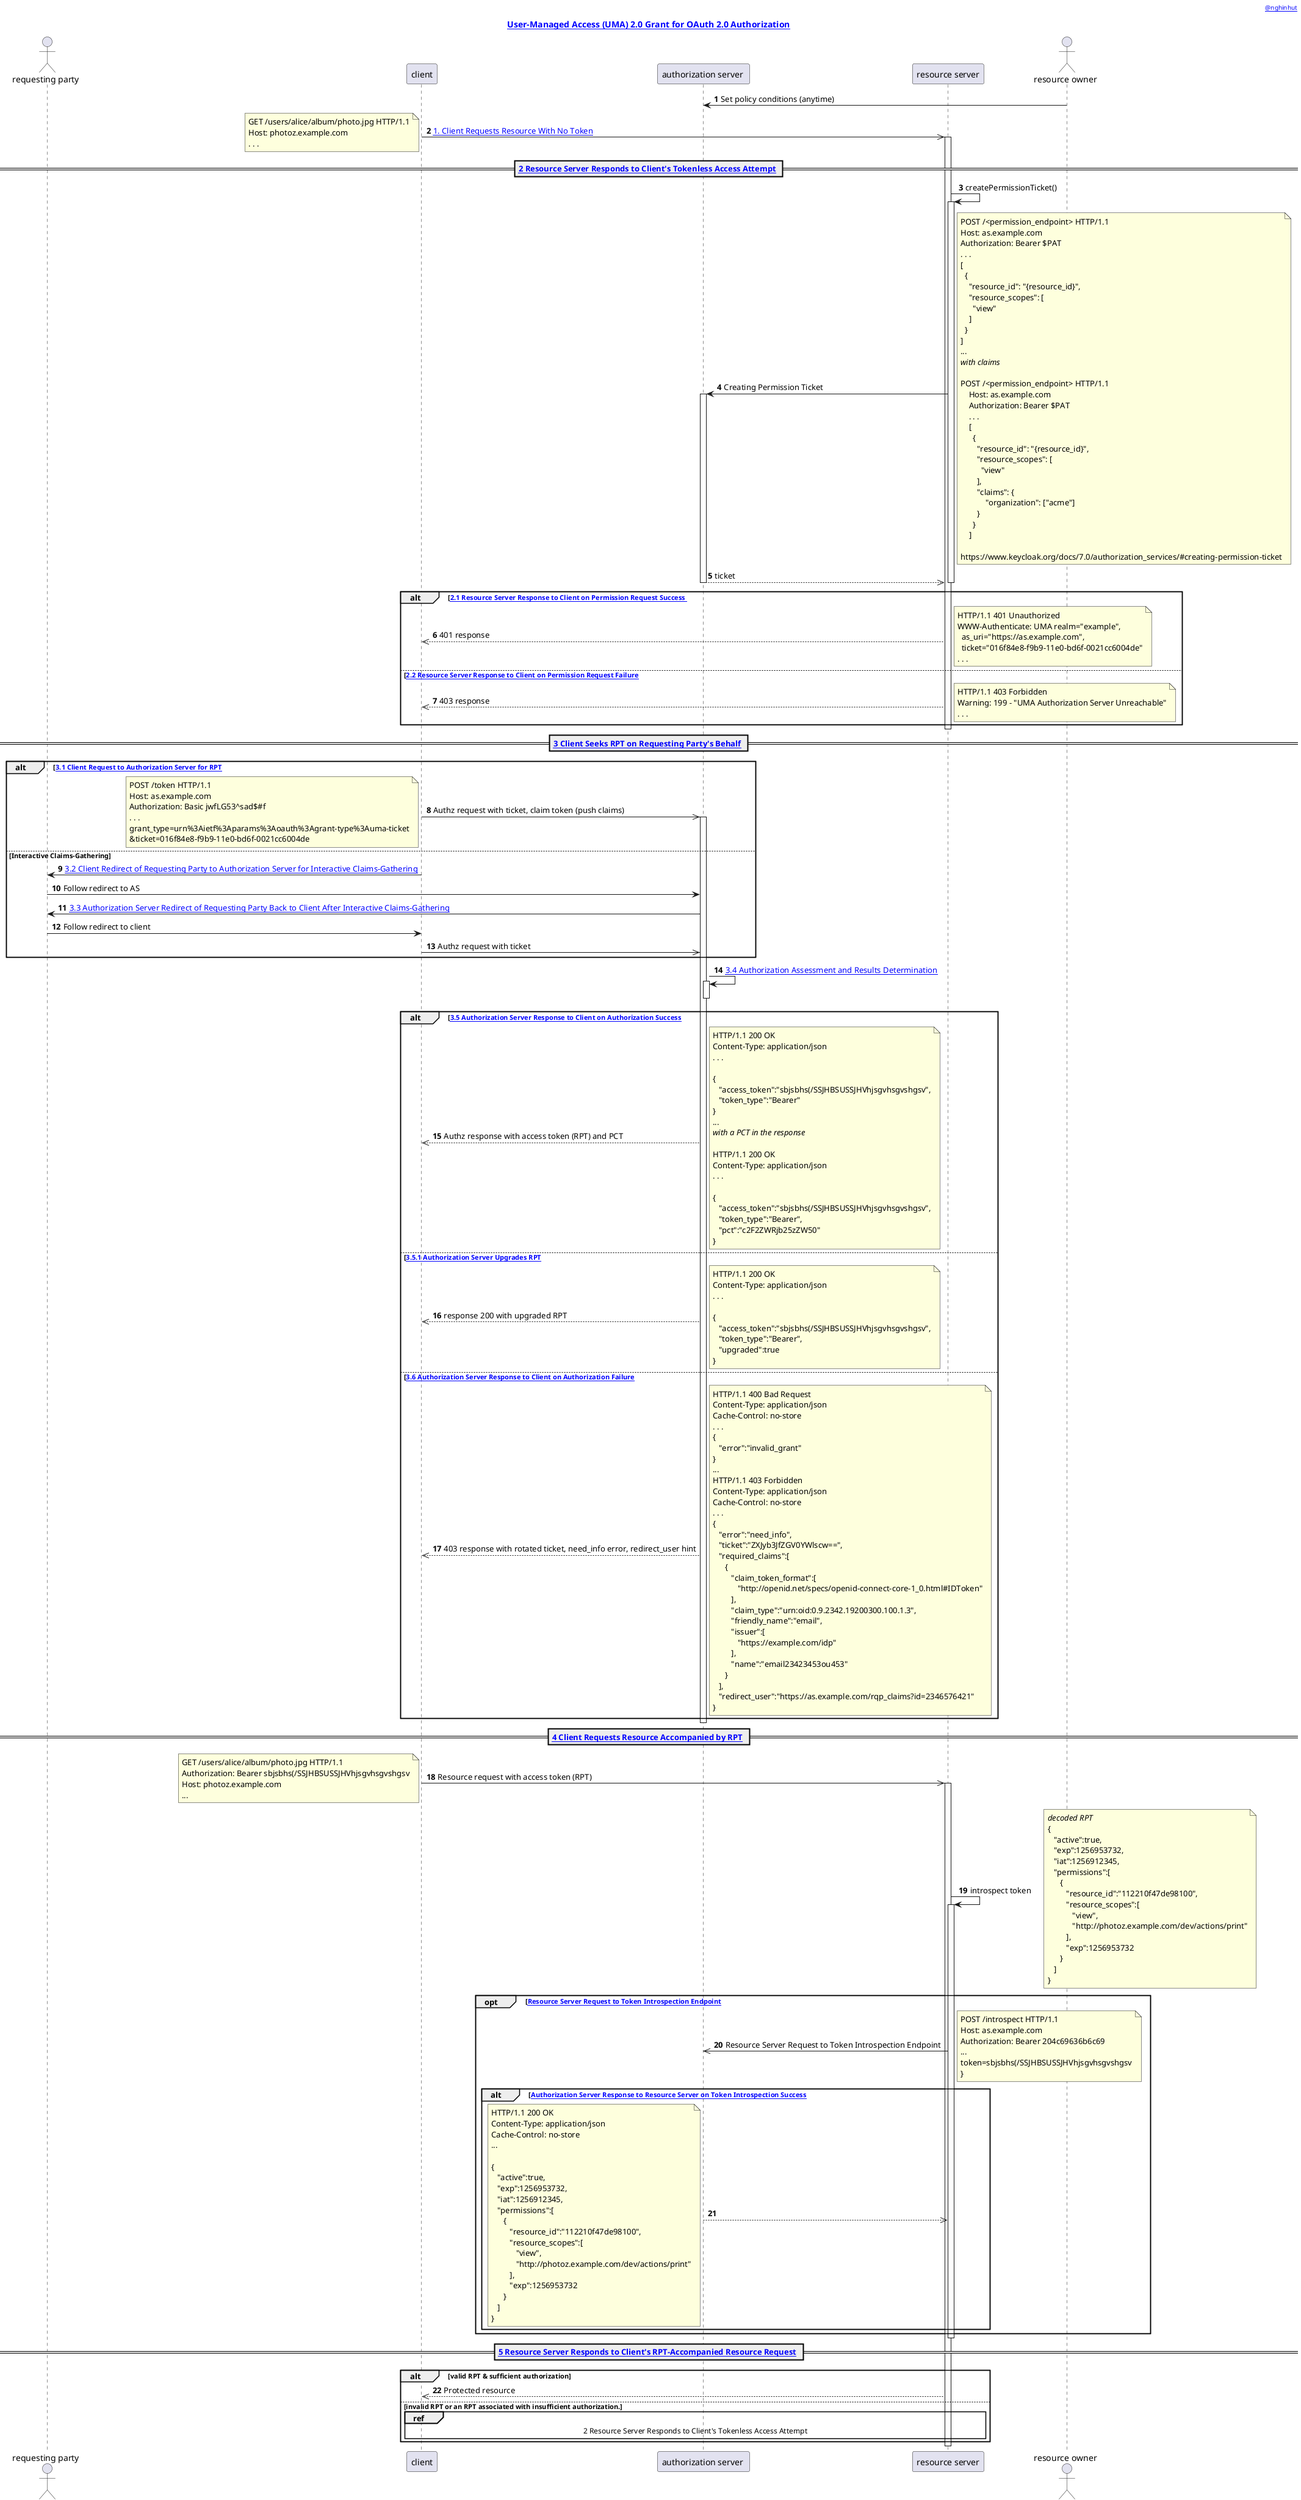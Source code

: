 @startuml
'-----START auto generated metadata please keep comment here to allow auto update-----
'-----DON'T EDIT THIS SECTION, INSTEAD RE-RUN prebuild.sh TO UPDATE-----
header [[https://www.nghinhut.dev?from=http%5C%3A%5C%2F%5C%2Fwww%5C.plantuml%5C.com%5C%2Fplantuml%5C%2Fproxy%3Ffmt%3Dsvg%5C%26src%3Dhttps%5C%3A%5C%2F%5C%2Fgitlab%5C.com%5C%2Fnghinhut%5C%2Fdocs%5C%2Fraw%5C%2F0c13260f5e6d6f39e1f98a87ef3aefa95c262d69%5C%2FUMA2%5C%2Fuma2-grant%5C.puml%0A @nghinhut]]
footer [[http://www.plantuml.com/plantuml/proxy?fmt=svg&src=https://gitlab.com/nghinhut/docs/raw/0c13260f5e6d6f39e1f98a87ef3aefa95c262d69/UMA2/uma2-grant.puml https://gitlab.com/nghinhut/docs/blob/0c13260f5e6d6f39e1f98a87ef3aefa95c262d69/UMA2/uma2-grant.puml]]
'-----END auto generated metadata please keep comment here to allow auto update-----

'https://docs.kantarainitiative.org/uma/wg/oauth-uma-grant-2.0-05.html
title [[https://docs.kantarainitiative.org/uma/wg/oauth-uma-grant-2.0-05.html{} User-Managed Access (UMA) 2.0 Grant for OAuth 2.0 Authorization]]

actor "requesting party" as rp
participant "client" as client
participant "authorization server " as as
participant "resource server" as rs
actor "resource owner" as ro

'rp -> asdf
autonumber

as <- ro : Set policy conditions (anytime)

client ->> rs : [[https://docs.kantarainitiative.org/uma/wg/oauth-uma-grant-2.0-05.html#rfc.section.3.1{} 1. Client Requests Resource With No Token]]
activate rs
note left
    GET /users/alice/album/photo.jpg HTTP/1.1
    Host: photoz.example.com
    . . .
end note

== [[https://docs.kantarainitiative.org/uma/wg/oauth-uma-grant-2.0-05.html#rfc.section.3.2{} 2 Resource Server Responds to Client's Tokenless Access Attempt]] ==

rs -> rs : createPermissionTicket()
activate rs

rs -> as : Creating Permission Ticket
note right
    POST /<permission_endpoint> HTTP/1.1
    Host: as.example.com
    Authorization: Bearer $PAT
    . . .
    [
      {
        "resource_id": "{resource_id}",
        "resource_scopes": [
          "view"
        ]
      }
    ]
    ...
    <i>with claims

    POST /<permission_endpoint> HTTP/1.1
        Host: as.example.com
        Authorization: Bearer $PAT
        . . .
        [
          {
            "resource_id": "{resource_id}",
            "resource_scopes": [
              "view"
            ],
            "claims": {
                "organization": ["acme"]
            }
          }
        ]

    https://www.keycloak.org/docs/7.0/authorization_services/#creating-permission-ticket
end note

activate as

as -->> rs : ticket
deactivate rs
deactivate as
alt [[ https://docs.kantarainitiative.org/uma/wg/oauth-uma-grant-2.0-05.html#rfc.section.3.2.1{} 2.1 Resource Server Response to Client on Permission Request Success ]
    client <<-- rs : 401 response

    note right
        HTTP/1.1 401 Unauthorized
        WWW-Authenticate: UMA realm="example",
          as_uri="https://as.example.com",
          ticket="016f84e8-f9b9-11e0-bd6f-0021cc6004de"
        . . .
    end note
  else  [[https://docs.kantarainitiative.org/uma/wg/oauth-uma-grant-2.0-05.html#rfc.section.3.2.2 2.2 Resource Server Response to Client on Permission Request Failure]
    client <<-- rs : 403 response
    note right
        HTTP/1.1 403 Forbidden
        Warning: 199 - "UMA Authorization Server Unreachable"
        . . .
    end note
end
deactivate rs
== [[https://docs.kantarainitiative.org/uma/wg/oauth-uma-grant-2.0-05.html#rfc.section.3.3{} 3 Client Seeks RPT on Requesting Party's Behalf]] ==
alt [[https://docs.kantarainitiative.org/uma/wg/oauth-uma-grant-2.0-05.html#rfc.section.3.3.1 3.1 Client Request to Authorization Server for RPT]
client ->> as : Authz request with ticket, claim token (push claims)
activate as
note left
    POST /token HTTP/1.1
    Host: as.example.com
    Authorization: Basic jwfLG53^sad$#f
    . . .
    grant_type=urn%3Aietf%3Aparams%3Aoauth%3Agrant-type%3Auma-ticket
    &ticket=016f84e8-f9b9-11e0-bd6f-0021cc6004de
end note

else Interactive Claims-Gathering
    rp <- client : [[https://docs.kantarainitiative.org/uma/wg/oauth-uma-grant-2.0-05.html#claim-redirect 3.2 Client Redirect of Requesting Party to Authorization Server for Interactive Claims-Gathering]]
    rp -> as : Follow redirect to AS
    rp <- as : [[https://docs.kantarainitiative.org/uma/wg/oauth-uma-grant-2.0-05.html#rfc.section.3.3.3 3.3 Authorization Server Redirect of Requesting Party Back to Client After Interactive Claims-Gathering]]
    rp -> client : Follow redirect to client
    client ->> as : Authz request with ticket
end

as -> as : [[https://docs.kantarainitiative.org/uma/wg/oauth-uma-grant-2.0-05.html#rfc.section.3.3.4 3.4 Authorization Assessment and Results Determination]]
activate as
deactivate as

alt [[https://docs.kantarainitiative.org/uma/wg/oauth-uma-grant-2.0-05.html#rfc.section.3.3.5 3.5 Authorization Server Response to Client on Authorization Success]
client <<-- as : Authz response with access token (RPT) and PCT
note right
    HTTP/1.1 200 OK
    Content-Type: application/json
    . . .

    {
       "access_token":"sbjsbhs(/SSJHBSUSSJHVhjsgvhsgvshgsv",
       "token_type":"Bearer"
    }
    ...
    <i>with a PCT in the response

    HTTP/1.1 200 OK
    Content-Type: application/json
    . . .

    {
       "access_token":"sbjsbhs(/SSJHBSUSSJHVhjsgvhsgvshgsv",
       "token_type":"Bearer",
       "pct":"c2F2ZWRjb25zZW50"
    }
end note

else [[https://docs.kantarainitiative.org/uma/wg/oauth-uma-grant-2.0-05.html#rfc.section.3.3.5.1 3.5.1 Authorization Server Upgrades RPT]
client <<-- as : response 200 with upgraded RPT
note right
    HTTP/1.1 200 OK
    Content-Type: application/json
    . . .

    {
       "access_token":"sbjsbhs(/SSJHBSUSSJHVhjsgvhsgvshgsv",
       "token_type":"Bearer",
       "upgraded":true
    }
end note

else [[https://docs.kantarainitiative.org/uma/wg/oauth-uma-grant-2.0-05.html#rfc.section.3.3.6 3.6 Authorization Server Response to Client on Authorization Failure]
    client <<-- as : 403 response with rotated ticket, need_info error, redirect_user hint
    note right
        HTTP/1.1 400 Bad Request
        Content-Type: application/json
        Cache-Control: no-store
        . . .
        {
           "error":"invalid_grant"
        }
        ...
        HTTP/1.1 403 Forbidden
        Content-Type: application/json
        Cache-Control: no-store
        . . .
        {
           "error":"need_info",
           "ticket":"ZXJyb3JfZGV0YWlscw==",
           "required_claims":[
              {
                 "claim_token_format":[
                    "http://openid.net/specs/openid-connect-core-1_0.html#IDToken"
                 ],
                 "claim_type":"urn:oid:0.9.2342.19200300.100.1.3",
                 "friendly_name":"email",
                 "issuer":[
                    "https://example.com/idp"
                 ],
                 "name":"email23423453ou453"
              }
           ],
           "redirect_user":"https://as.example.com/rqp_claims?id=2346576421"
        }
    end note
end
deactivate as

== [[https://docs.kantarainitiative.org/uma/wg/oauth-uma-grant-2.0-05.html#rfc.section.3.4 4 Client Requests Resource Accompanied by RPT]] ==
client ->> rs : Resource request with access token (RPT)
note left
    GET /users/alice/album/photo.jpg HTTP/1.1
    Authorization: Bearer sbjsbhs(/SSJHBSUSSJHVhjsgvhsgvshgsv
    Host: photoz.example.com
    ...
end note
activate rs

rs -> rs : introspect token
activate rs
    note right
        <i>decoded RPT
        {
           "active":true,
           "exp":1256953732,
           "iat":1256912345,
           "permissions":[
              {
                 "resource_id":"112210f47de98100",
                 "resource_scopes":[
                    "view",
                    "http://photoz.example.com/dev/actions/print"
                 ],
                 "exp":1256953732
              }
           ]
        }
    end note
    opt [[https://docs.kantarainitiative.org/uma/wg/oauth-uma-federated-authz-2.0-05.html#rfc.section.5.1 Resource Server Request to Token Introspection Endpoint]
        as <<- rs : Resource Server Request to Token Introspection Endpoint
        note right
            POST /introspect HTTP/1.1
            Host: as.example.com
            Authorization: Bearer 204c69636b6c69
            ...
            token=sbjsbhs(/SSJHBSUSSJHVhjsgvhsgvshgsv
            }
        end note
        alt [[https://docs.kantarainitiative.org/uma/wg/oauth-uma-federated-authz-2.0-05.html#rfc.section.5.1.1 Authorization Server Response to Resource Server on Token Introspection Success]
            as -->> rs
            note left
                HTTP/1.1 200 OK
                Content-Type: application/json
                Cache-Control: no-store
                ...

                {
                   "active":true,
                   "exp":1256953732,
                   "iat":1256912345,
                   "permissions":[
                      {
                         "resource_id":"112210f47de98100",
                         "resource_scopes":[
                            "view",
                            "http://photoz.example.com/dev/actions/print"
                         ],
                         "exp":1256953732
                      }
                   ]
                }
            end note
        end
    end
deactivate rs

== [[https://docs.kantarainitiative.org/uma/wg/oauth-uma-grant-2.0-05.html#rfc.section.3.5 5 Resource Server Responds to Client's RPT-Accompanied Resource Request]] ==
alt valid RPT & sufficient authorization
    client <<-- rs : Protected resource
else invalid RPT or an RPT associated with insufficient authorization.
    ref over client, rs : 2 Resource Server Responds to Client's Tokenless Access Attempt
end
deactivate rs
@enduml